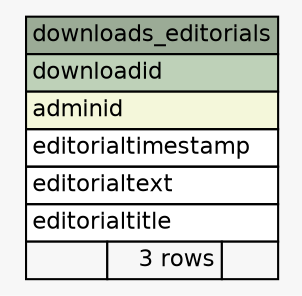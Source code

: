 // dot 2.38.0 on Mac OS X 10.9.4
// SchemaSpy rev 590
digraph "downloads_editorials" {
  graph [
    rankdir="RL"
    bgcolor="#f7f7f7"
    nodesep="0.18"
    ranksep="0.46"
    fontname="Helvetica"
    fontsize="11"
  ];
  node [
    fontname="Helvetica"
    fontsize="11"
    shape="plaintext"
  ];
  edge [
    arrowsize="0.8"
  ];
  "downloads_editorials" [
    label=<
    <TABLE BORDER="0" CELLBORDER="1" CELLSPACING="0" BGCOLOR="#ffffff">
      <TR><TD COLSPAN="3" BGCOLOR="#9bab96" ALIGN="CENTER">downloads_editorials</TD></TR>
      <TR><TD PORT="downloadid" COLSPAN="3" BGCOLOR="#bed1b8" ALIGN="LEFT">downloadid</TD></TR>
      <TR><TD PORT="adminid" COLSPAN="3" BGCOLOR="#f4f7da" ALIGN="LEFT">adminid</TD></TR>
      <TR><TD PORT="editorialtimestamp" COLSPAN="3" ALIGN="LEFT">editorialtimestamp</TD></TR>
      <TR><TD PORT="editorialtext" COLSPAN="3" ALIGN="LEFT">editorialtext</TD></TR>
      <TR><TD PORT="editorialtitle" COLSPAN="3" ALIGN="LEFT">editorialtitle</TD></TR>
      <TR><TD ALIGN="LEFT" BGCOLOR="#f7f7f7">  </TD><TD ALIGN="RIGHT" BGCOLOR="#f7f7f7">3 rows</TD><TD ALIGN="RIGHT" BGCOLOR="#f7f7f7">  </TD></TR>
    </TABLE>>
    URL="tables/downloads_editorials.html"
    tooltip="downloads_editorials"
  ];
}
